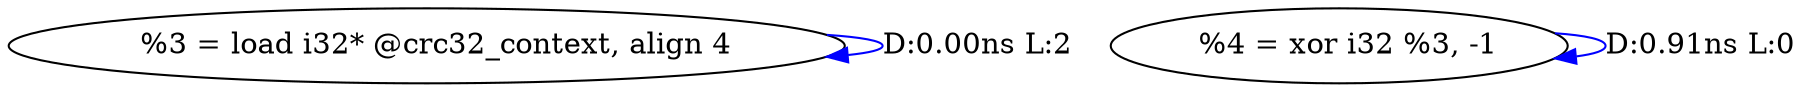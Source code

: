 digraph {
Node0x2bbddf0[label="  %3 = load i32* @crc32_context, align 4"];
Node0x2bbddf0 -> Node0x2bbddf0[label="D:0.00ns L:2",color=blue];
Node0x2bbded0[label="  %4 = xor i32 %3, -1"];
Node0x2bbded0 -> Node0x2bbded0[label="D:0.91ns L:0",color=blue];
}
